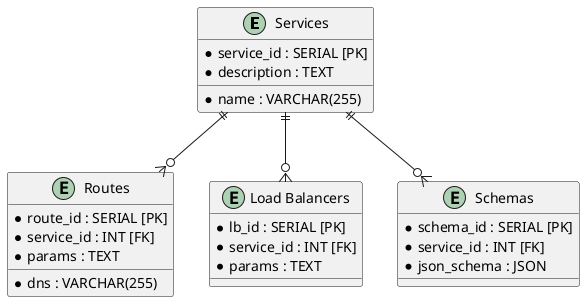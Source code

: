 @startuml
entity "Services" {
    * service_id : SERIAL [PK]
    * name : VARCHAR(255)
    * description : TEXT
}

entity "Routes" {
    * route_id : SERIAL [PK]
    * service_id : INT [FK]
    * dns : VARCHAR(255)
    * params : TEXT
}

entity "Load Balancers" as LoadBalancers {
    * lb_id : SERIAL [PK]
    * service_id : INT [FK]
    * params : TEXT
}

entity "Schemas" {
    * schema_id : SERIAL [PK]
    * service_id : INT [FK]
    * json_schema : JSON
}

Services ||--o{ Routes
Services ||--o{ LoadBalancers
Services ||--o{ Schemas
@enduml